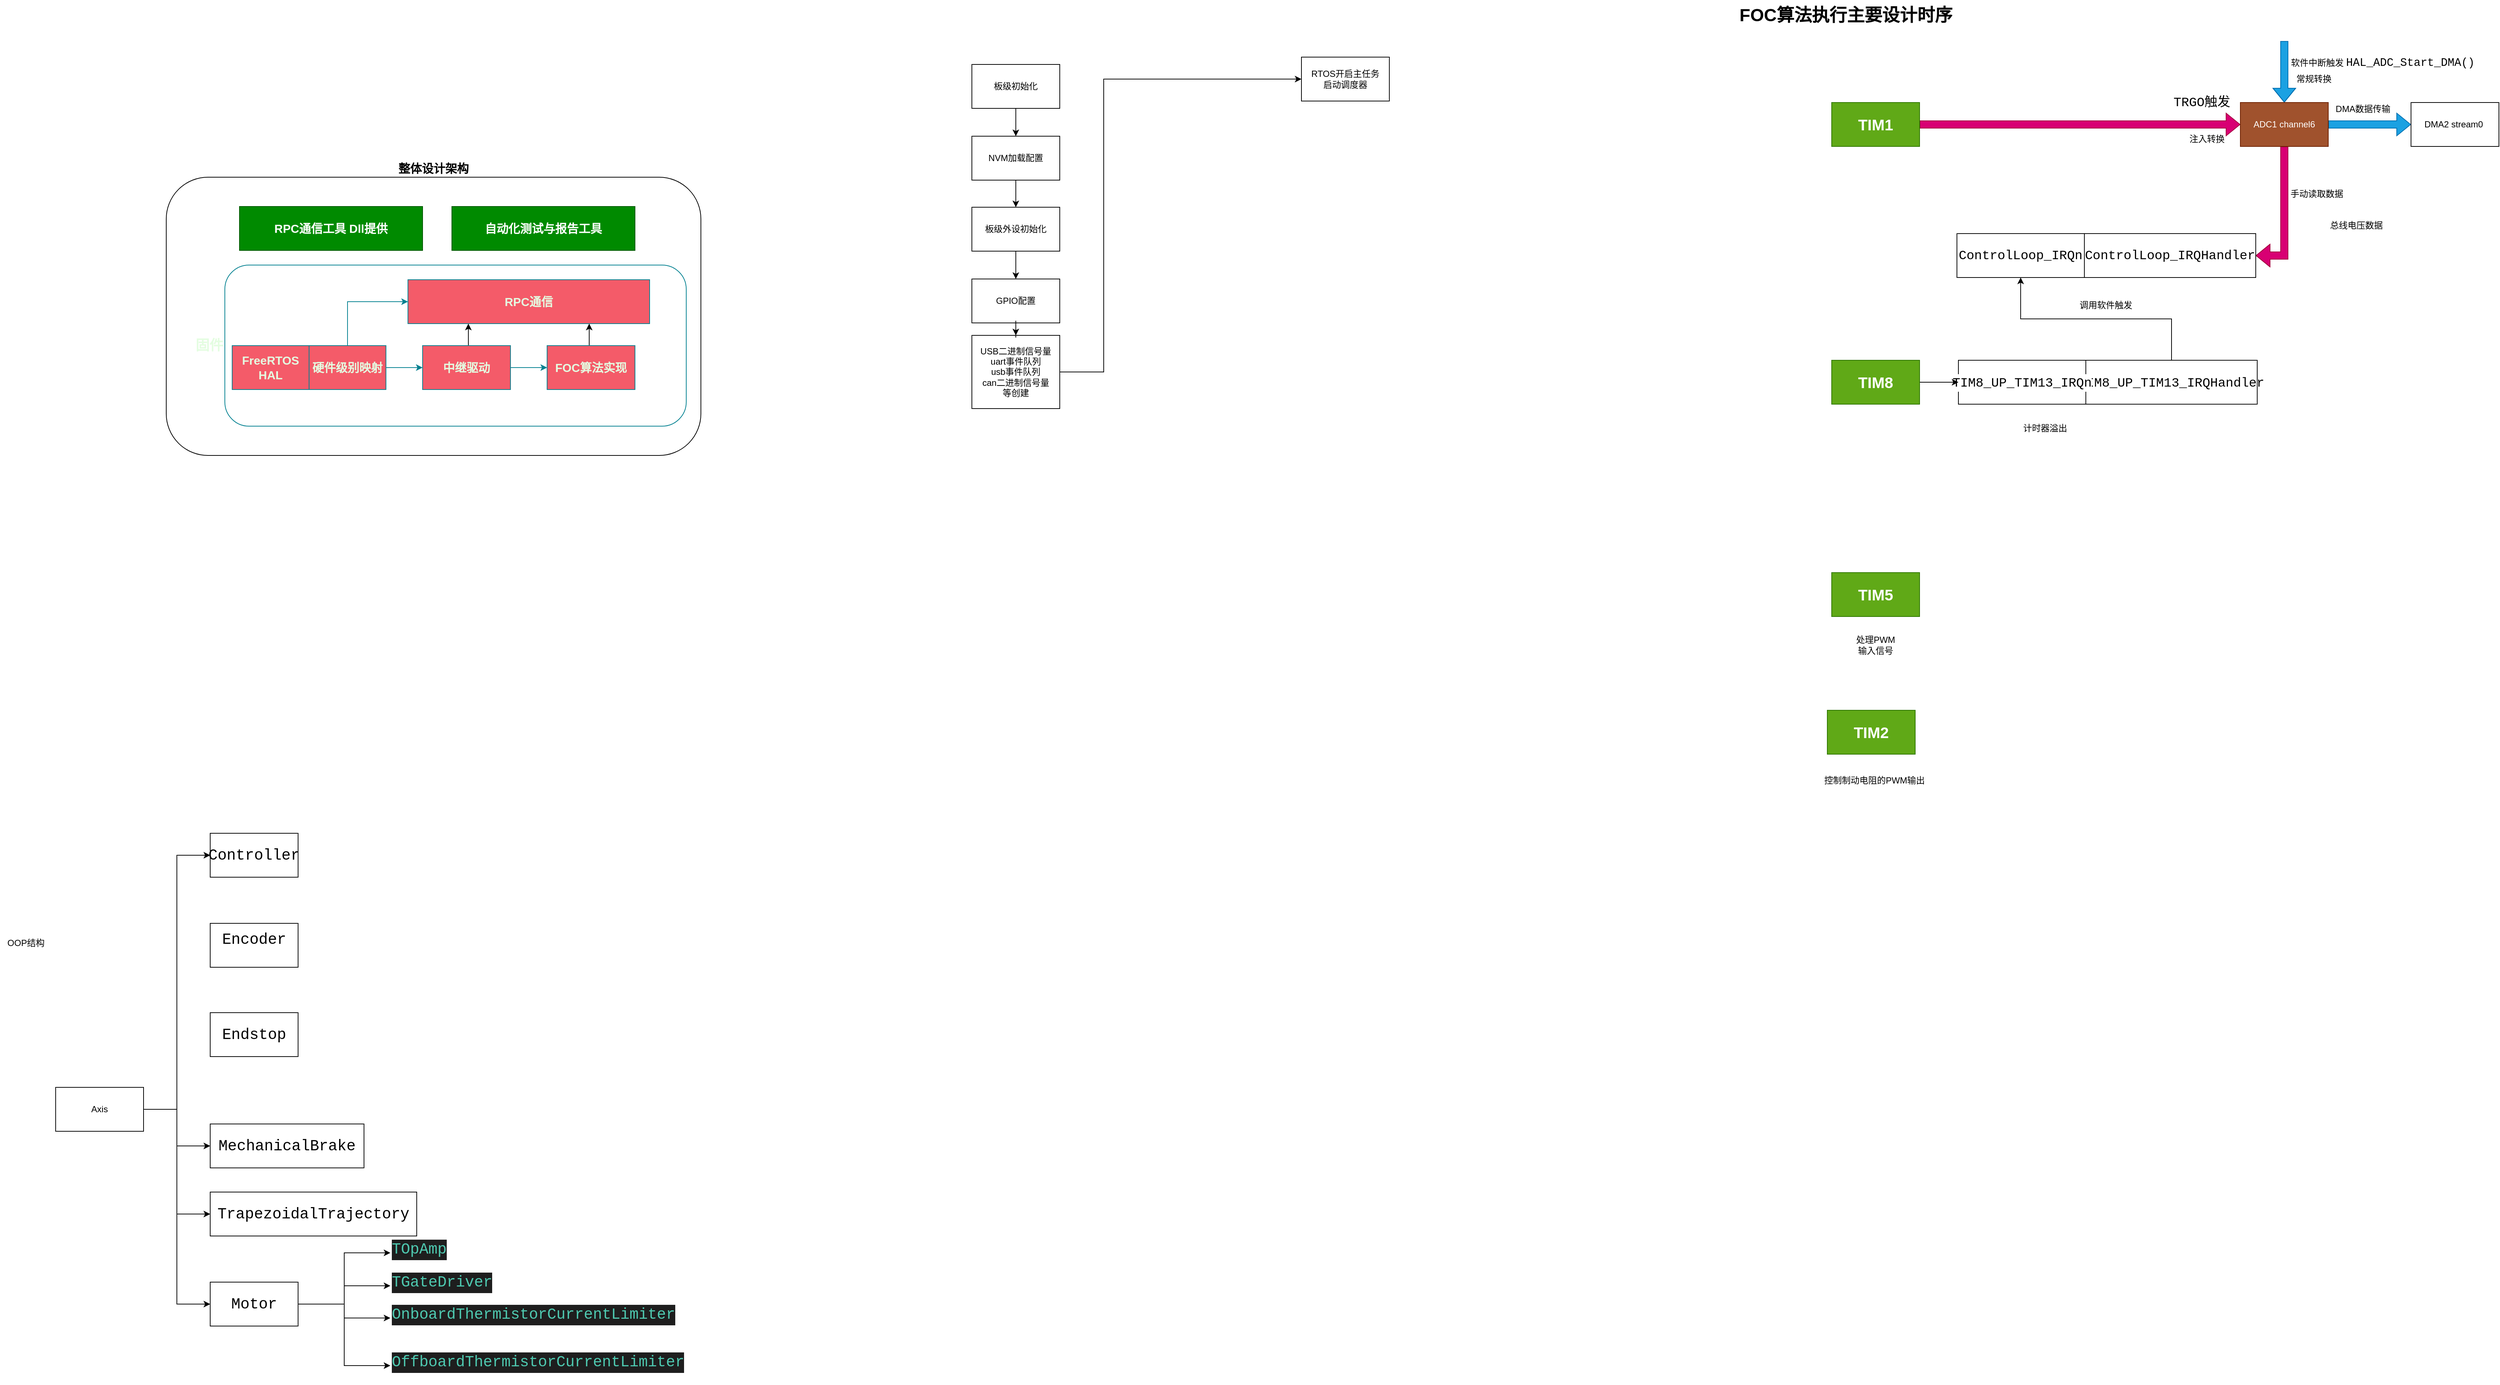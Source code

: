 <mxfile version="26.0.11">
  <diagram name="第 1 页" id="8biO5ifVdaOKBa2SmJb8">
    <mxGraphModel dx="1635" dy="735" grid="0" gridSize="10" guides="1" tooltips="1" connect="1" arrows="1" fold="1" page="0" pageScale="1" pageWidth="1169" pageHeight="827" background="none" math="0" shadow="0" adaptiveColors="auto">
      <root>
        <mxCell id="0" />
        <mxCell id="1" parent="0" />
        <mxCell id="F0WUHosokgH1Jt52Bobb-3" value="整体设计&lt;span style=&quot;background-color: transparent; color: light-dark(rgb(0, 0, 0), rgb(255, 255, 255));&quot;&gt;架构&lt;/span&gt;" style="rounded=1;whiteSpace=wrap;html=1;fontStyle=1;fontSize=16;labelPosition=center;verticalLabelPosition=top;align=center;verticalAlign=bottom;fillColor=none;" parent="1" vertex="1">
          <mxGeometry x="220" y="300" width="730" height="380" as="geometry" />
        </mxCell>
        <mxCell id="BNqlOPU7mWvOLJDjoSkw-2" value="固件" style="rounded=1;whiteSpace=wrap;html=1;strokeColor=#028090;fontColor=light-dark(#E4FDE1, #ffffff);fillColor=none;fontStyle=1;labelPosition=left;verticalLabelPosition=middle;align=right;verticalAlign=middle;spacingLeft=0;fontSize=19;" parent="1" vertex="1">
          <mxGeometry x="300" y="420" width="630" height="220" as="geometry" />
        </mxCell>
        <mxCell id="BNqlOPU7mWvOLJDjoSkw-1" value="RPC通信工具 Dll提供" style="rounded=0;whiteSpace=wrap;html=1;labelBackgroundColor=none;fillColor=#008a00;strokeColor=#005700;fontColor=#ffffff;fontStyle=1;fontSize=16;" parent="1" vertex="1">
          <mxGeometry x="320" y="340" width="250" height="60" as="geometry" />
        </mxCell>
        <mxCell id="BNqlOPU7mWvOLJDjoSkw-4" value="自动化测试与报告工具" style="rounded=0;whiteSpace=wrap;html=1;labelBackgroundColor=none;fillColor=#008a00;strokeColor=#005700;fontColor=#ffffff;fontStyle=1;fontSize=16;" parent="1" vertex="1">
          <mxGeometry x="610" y="340" width="250" height="60" as="geometry" />
        </mxCell>
        <mxCell id="7idneSWE3G47reS1xaLq-1" value="RPC通信" style="rounded=0;whiteSpace=wrap;html=1;labelBackgroundColor=none;fillColor=#F45B69;strokeColor=#028090;fontColor=light-dark(#E4FDE1, #ffffff);fontStyle=1;fontSize=16;" parent="1" vertex="1">
          <mxGeometry x="550" y="440" width="330" height="60" as="geometry" />
        </mxCell>
        <mxCell id="7idneSWE3G47reS1xaLq-7" style="edgeStyle=orthogonalEdgeStyle;rounded=0;orthogonalLoop=1;jettySize=auto;html=1;exitX=1;exitY=0.5;exitDx=0;exitDy=0;entryX=0;entryY=0.5;entryDx=0;entryDy=0;labelBackgroundColor=none;strokeColor=#028090;fontColor=light-dark(#E4FDE1, #ffffff);fontStyle=1;fontSize=16;" parent="1" source="7idneSWE3G47reS1xaLq-2" target="7idneSWE3G47reS1xaLq-3" edge="1">
          <mxGeometry relative="1" as="geometry" />
        </mxCell>
        <mxCell id="F0WUHosokgH1Jt52Bobb-1" style="edgeStyle=orthogonalEdgeStyle;rounded=0;orthogonalLoop=1;jettySize=auto;html=1;exitX=0.5;exitY=0;exitDx=0;exitDy=0;entryX=0.25;entryY=1;entryDx=0;entryDy=0;" parent="1" source="7idneSWE3G47reS1xaLq-2" target="7idneSWE3G47reS1xaLq-1" edge="1">
          <mxGeometry relative="1" as="geometry" />
        </mxCell>
        <mxCell id="7idneSWE3G47reS1xaLq-2" value="中继&lt;span style=&quot;background-color: initial;&quot;&gt;驱动&lt;/span&gt;" style="rounded=0;whiteSpace=wrap;html=1;labelBackgroundColor=none;fillColor=#F45B69;strokeColor=#028090;fontColor=light-dark(#E4FDE1, #ffffff);fontStyle=1;fontSize=16;" parent="1" vertex="1">
          <mxGeometry x="570" y="530" width="120" height="60" as="geometry" />
        </mxCell>
        <mxCell id="F0WUHosokgH1Jt52Bobb-2" style="edgeStyle=orthogonalEdgeStyle;rounded=0;orthogonalLoop=1;jettySize=auto;html=1;exitX=0.5;exitY=0;exitDx=0;exitDy=0;entryX=0.75;entryY=1;entryDx=0;entryDy=0;" parent="1" source="7idneSWE3G47reS1xaLq-3" target="7idneSWE3G47reS1xaLq-1" edge="1">
          <mxGeometry relative="1" as="geometry" />
        </mxCell>
        <mxCell id="7idneSWE3G47reS1xaLq-3" value="FOC算法实现" style="rounded=0;whiteSpace=wrap;html=1;labelBackgroundColor=none;fillColor=#F45B69;strokeColor=#028090;fontColor=light-dark(#E4FDE1, #ffffff);fontStyle=1;fontSize=16;" parent="1" vertex="1">
          <mxGeometry x="740" y="530" width="120" height="60" as="geometry" />
        </mxCell>
        <mxCell id="7idneSWE3G47reS1xaLq-5" value="" style="group;labelBackgroundColor=none;fontColor=light-dark(#E4FDE1, #ffffff);fontStyle=1;fontSize=16;" parent="1" vertex="1" connectable="0">
          <mxGeometry x="310" y="530" width="210" height="60" as="geometry" />
        </mxCell>
        <mxCell id="7F3su67hpWIr7ZEjKbrC-1" value="硬件级别映射" style="rounded=0;whiteSpace=wrap;html=1;labelBackgroundColor=none;fillColor=#F45B69;strokeColor=#028090;fontColor=light-dark(#E4FDE1, #ffffff);fontStyle=1;fontSize=16;" parent="7idneSWE3G47reS1xaLq-5" vertex="1">
          <mxGeometry x="105" width="105" height="60" as="geometry" />
        </mxCell>
        <mxCell id="7idneSWE3G47reS1xaLq-4" value="FreeRTOS&lt;div&gt;HAL&lt;/div&gt;" style="rounded=0;whiteSpace=wrap;html=1;labelBackgroundColor=none;fillColor=#F45B69;strokeColor=#028090;fontColor=light-dark(#E4FDE1, #ffffff);fontStyle=1;fontSize=16;" parent="7idneSWE3G47reS1xaLq-5" vertex="1">
          <mxGeometry width="105" height="60" as="geometry" />
        </mxCell>
        <mxCell id="7idneSWE3G47reS1xaLq-6" style="edgeStyle=orthogonalEdgeStyle;rounded=0;orthogonalLoop=1;jettySize=auto;html=1;exitX=1;exitY=0.5;exitDx=0;exitDy=0;entryX=0;entryY=0.5;entryDx=0;entryDy=0;labelBackgroundColor=none;strokeColor=#028090;fontColor=light-dark(#E4FDE1, #ffffff);fontStyle=1;fontSize=16;" parent="1" source="7F3su67hpWIr7ZEjKbrC-1" target="7idneSWE3G47reS1xaLq-2" edge="1">
          <mxGeometry relative="1" as="geometry" />
        </mxCell>
        <mxCell id="7idneSWE3G47reS1xaLq-8" style="edgeStyle=orthogonalEdgeStyle;rounded=0;orthogonalLoop=1;jettySize=auto;html=1;exitX=0.5;exitY=0;exitDx=0;exitDy=0;entryX=0;entryY=0.5;entryDx=0;entryDy=0;labelBackgroundColor=none;strokeColor=#028090;fontColor=light-dark(#E4FDE1, #ffffff);fontStyle=1;fontSize=16;" parent="1" source="7F3su67hpWIr7ZEjKbrC-1" target="7idneSWE3G47reS1xaLq-1" edge="1">
          <mxGeometry relative="1" as="geometry" />
        </mxCell>
        <mxCell id="F0WUHosokgH1Jt52Bobb-6" value="" style="edgeStyle=orthogonalEdgeStyle;rounded=0;orthogonalLoop=1;jettySize=auto;html=1;labelBackgroundColor=none;fontColor=#FF0000;fillColor=none;" parent="1" source="F0WUHosokgH1Jt52Bobb-4" target="F0WUHosokgH1Jt52Bobb-5" edge="1">
          <mxGeometry relative="1" as="geometry" />
        </mxCell>
        <mxCell id="F0WUHosokgH1Jt52Bobb-4" value="板级初始化" style="rounded=0;whiteSpace=wrap;html=1;labelBackgroundColor=none;fillColor=none;" parent="1" vertex="1">
          <mxGeometry x="1320" y="146" width="120" height="60" as="geometry" />
        </mxCell>
        <mxCell id="F0WUHosokgH1Jt52Bobb-8" value="" style="edgeStyle=orthogonalEdgeStyle;rounded=0;orthogonalLoop=1;jettySize=auto;html=1;labelBackgroundColor=none;fontColor=#FF0000;fillColor=none;" parent="1" source="F0WUHosokgH1Jt52Bobb-5" target="F0WUHosokgH1Jt52Bobb-7" edge="1">
          <mxGeometry relative="1" as="geometry" />
        </mxCell>
        <mxCell id="F0WUHosokgH1Jt52Bobb-5" value="NVM加载配置" style="rounded=0;whiteSpace=wrap;html=1;labelBackgroundColor=none;fillColor=none;" parent="1" vertex="1">
          <mxGeometry x="1320" y="244" width="120" height="60" as="geometry" />
        </mxCell>
        <mxCell id="F0WUHosokgH1Jt52Bobb-10" value="" style="edgeStyle=orthogonalEdgeStyle;rounded=0;orthogonalLoop=1;jettySize=auto;html=1;labelBackgroundColor=none;fontColor=#FF0000;fillColor=none;" parent="1" source="F0WUHosokgH1Jt52Bobb-7" target="F0WUHosokgH1Jt52Bobb-9" edge="1">
          <mxGeometry relative="1" as="geometry" />
        </mxCell>
        <mxCell id="F0WUHosokgH1Jt52Bobb-7" value="板级外设初始化" style="rounded=0;whiteSpace=wrap;html=1;labelBackgroundColor=none;fillColor=none;" parent="1" vertex="1">
          <mxGeometry x="1320" y="341" width="120" height="60" as="geometry" />
        </mxCell>
        <mxCell id="F0WUHosokgH1Jt52Bobb-12" value="" style="edgeStyle=orthogonalEdgeStyle;rounded=0;orthogonalLoop=1;jettySize=auto;html=1;labelBackgroundColor=none;fontColor=#FF0000;fillColor=none;" parent="1" source="F0WUHosokgH1Jt52Bobb-9" target="F0WUHosokgH1Jt52Bobb-11" edge="1">
          <mxGeometry relative="1" as="geometry" />
        </mxCell>
        <mxCell id="F0WUHosokgH1Jt52Bobb-9" value="GPIO配置" style="rounded=0;whiteSpace=wrap;html=1;labelBackgroundColor=none;fillColor=none;" parent="1" vertex="1">
          <mxGeometry x="1320" y="439" width="120" height="60" as="geometry" />
        </mxCell>
        <mxCell id="F0WUHosokgH1Jt52Bobb-14" value="" style="edgeStyle=orthogonalEdgeStyle;rounded=0;orthogonalLoop=1;jettySize=auto;html=1;entryX=0;entryY=0.5;entryDx=0;entryDy=0;labelBackgroundColor=none;fontColor=#FF0000;fillColor=none;" parent="1" source="F0WUHosokgH1Jt52Bobb-11" target="F0WUHosokgH1Jt52Bobb-13" edge="1">
          <mxGeometry relative="1" as="geometry">
            <Array as="points">
              <mxPoint x="1500" y="566" />
              <mxPoint x="1500" y="166" />
            </Array>
          </mxGeometry>
        </mxCell>
        <mxCell id="F0WUHosokgH1Jt52Bobb-11" value="USB二进制信号量&lt;div&gt;uart事件队列&lt;/div&gt;&lt;div&gt;usb事件队列&lt;/div&gt;&lt;div&gt;can二进制信号量&lt;/div&gt;&lt;div&gt;等创建&lt;/div&gt;" style="rounded=0;whiteSpace=wrap;html=1;labelBackgroundColor=none;fillColor=none;" parent="1" vertex="1">
          <mxGeometry x="1320" y="516" width="120" height="100" as="geometry" />
        </mxCell>
        <mxCell id="F0WUHosokgH1Jt52Bobb-13" value="RTOS开启主任务&lt;div&gt;启动调度器&lt;/div&gt;" style="whiteSpace=wrap;html=1;rounded=0;labelBackgroundColor=none;fillColor=none;" parent="1" vertex="1">
          <mxGeometry x="1770" y="136" width="120" height="60" as="geometry" />
        </mxCell>
        <mxCell id="3kmo7YIdoAM12e9ZociS-3" style="edgeStyle=orthogonalEdgeStyle;rounded=0;orthogonalLoop=1;jettySize=auto;html=1;exitX=1;exitY=0.5;exitDx=0;exitDy=0;entryX=0;entryY=0.5;entryDx=0;entryDy=0;fillColor=#d80073;strokeColor=#A50040;shape=flexArrow;" edge="1" parent="1" source="3kmo7YIdoAM12e9ZociS-1" target="3kmo7YIdoAM12e9ZociS-2">
          <mxGeometry relative="1" as="geometry" />
        </mxCell>
        <mxCell id="3kmo7YIdoAM12e9ZociS-1" value="TIM1" style="rounded=0;whiteSpace=wrap;html=1;fillColor=#60a917;fontColor=light-dark(#FFFFFF,#FFFFFF);strokeColor=#2D7600;fontStyle=1;fontSize=21;" vertex="1" parent="1">
          <mxGeometry x="2494" y="198" width="120" height="60" as="geometry" />
        </mxCell>
        <mxCell id="3kmo7YIdoAM12e9ZociS-8" style="edgeStyle=orthogonalEdgeStyle;rounded=0;orthogonalLoop=1;jettySize=auto;html=1;exitX=0.5;exitY=0;exitDx=0;exitDy=0;startArrow=classic;startFill=0;endArrow=none;fillColor=#1ba1e2;strokeColor=#006EAF;shape=flexArrow;" edge="1" parent="1" source="3kmo7YIdoAM12e9ZociS-2">
          <mxGeometry relative="1" as="geometry">
            <mxPoint x="3112" y="114" as="targetPoint" />
          </mxGeometry>
        </mxCell>
        <mxCell id="3kmo7YIdoAM12e9ZociS-9" style="edgeStyle=orthogonalEdgeStyle;rounded=0;orthogonalLoop=1;jettySize=auto;html=1;exitX=1;exitY=0.5;exitDx=0;exitDy=0;fillColor=#1ba1e2;strokeColor=#006EAF;shape=flexArrow;entryX=0;entryY=0.5;entryDx=0;entryDy=0;" edge="1" parent="1" source="3kmo7YIdoAM12e9ZociS-2" target="3kmo7YIdoAM12e9ZociS-10">
          <mxGeometry relative="1" as="geometry">
            <mxPoint x="3221.676" y="228.108" as="targetPoint" />
          </mxGeometry>
        </mxCell>
        <mxCell id="3kmo7YIdoAM12e9ZociS-17" style="edgeStyle=orthogonalEdgeStyle;rounded=0;orthogonalLoop=1;jettySize=auto;html=1;exitX=0.5;exitY=1;exitDx=0;exitDy=0;entryX=1;entryY=0.5;entryDx=0;entryDy=0;fillColor=#d80073;strokeColor=#A50040;shape=flexArrow;" edge="1" parent="1" source="3kmo7YIdoAM12e9ZociS-2" target="3kmo7YIdoAM12e9ZociS-15">
          <mxGeometry relative="1" as="geometry" />
        </mxCell>
        <mxCell id="3kmo7YIdoAM12e9ZociS-2" value="ADC1 channel6" style="rounded=0;whiteSpace=wrap;html=1;fillColor=#a0522d;fontColor=#ffffff;strokeColor=#6D1F00;" vertex="1" parent="1">
          <mxGeometry x="3052" y="198" width="120" height="60" as="geometry" />
        </mxCell>
        <mxCell id="3kmo7YIdoAM12e9ZociS-4" value="&lt;p style=&quot;font-family: Consolas, &amp;quot;Courier New&amp;quot;, monospace; font-size: 17.6px; line-height: 24px; white-space-collapse: preserve;&quot;&gt;&lt;span style=&quot;&quot;&gt;TRGO触发&lt;/span&gt;&lt;/p&gt;" style="text;html=1;align=center;verticalAlign=middle;resizable=0;points=[];autosize=1;strokeColor=none;fillColor=none;fontColor=default;labelBackgroundColor=none;" vertex="1" parent="1">
          <mxGeometry x="2953" y="161" width="92" height="71" as="geometry" />
        </mxCell>
        <mxCell id="3kmo7YIdoAM12e9ZociS-5" value="注入转换" style="text;html=1;align=center;verticalAlign=middle;resizable=0;points=[];autosize=1;strokeColor=none;fillColor=none;" vertex="1" parent="1">
          <mxGeometry x="2973" y="235" width="66" height="26" as="geometry" />
        </mxCell>
        <mxCell id="3kmo7YIdoAM12e9ZociS-7" value="软件中断触发&amp;nbsp;&lt;span style=&quot;font-family: Consolas, &amp;quot;Courier New&amp;quot;, monospace; font-size: 15.4px; white-space-collapse: preserve;&quot;&gt;HAL_ADC_Start_DMA&lt;/span&gt;&lt;span style=&quot;font-family: Consolas, &amp;quot;Courier New&amp;quot;, monospace; font-size: 15.4px; white-space-collapse: preserve;&quot;&gt;&lt;font&gt;()&lt;/font&gt;&lt;/span&gt;" style="text;html=1;align=center;verticalAlign=middle;resizable=0;points=[];autosize=1;strokeColor=none;fillColor=none;fontColor=default;" vertex="1" parent="1">
          <mxGeometry x="3119" y="129" width="254" height="30" as="geometry" />
        </mxCell>
        <mxCell id="3kmo7YIdoAM12e9ZociS-10" value="DMA2 stream0&amp;nbsp;" style="whiteSpace=wrap;html=1;" vertex="1" parent="1">
          <mxGeometry x="3285" y="198" width="120" height="60" as="geometry" />
        </mxCell>
        <mxCell id="3kmo7YIdoAM12e9ZociS-11" value="常规转换" style="text;html=1;align=center;verticalAlign=middle;resizable=0;points=[];autosize=1;strokeColor=none;fillColor=none;" vertex="1" parent="1">
          <mxGeometry x="3119" y="153" width="66" height="26" as="geometry" />
        </mxCell>
        <mxCell id="3kmo7YIdoAM12e9ZociS-12" value="DMA数据传输" style="text;html=1;align=center;verticalAlign=middle;resizable=0;points=[];autosize=1;strokeColor=none;fillColor=none;" vertex="1" parent="1">
          <mxGeometry x="3172" y="194" width="93" height="26" as="geometry" />
        </mxCell>
        <mxCell id="3kmo7YIdoAM12e9ZociS-18" value="手动读取数据" style="text;html=1;align=center;verticalAlign=middle;resizable=0;points=[];autosize=1;strokeColor=none;fillColor=none;" vertex="1" parent="1">
          <mxGeometry x="3111" y="310" width="90" height="26" as="geometry" />
        </mxCell>
        <mxCell id="3kmo7YIdoAM12e9ZociS-22" value="" style="group" vertex="1" connectable="0" parent="1">
          <mxGeometry x="2665" y="377" width="408" height="60" as="geometry" />
        </mxCell>
        <mxCell id="3kmo7YIdoAM12e9ZociS-15" value="&lt;span style=&quot;font-family: Consolas, &amp;quot;Courier New&amp;quot;, monospace; font-size: 17.6px; text-align: left; white-space: pre;&quot;&gt;ControlLoop_IRQHandler&lt;/span&gt;" style="rounded=0;whiteSpace=wrap;html=1;" vertex="1" parent="3kmo7YIdoAM12e9ZociS-22">
          <mxGeometry x="174" width="234" height="60" as="geometry" />
        </mxCell>
        <mxCell id="3kmo7YIdoAM12e9ZociS-21" value="&lt;span style=&quot;font-family: Consolas, &amp;quot;Courier New&amp;quot;, monospace; font-size: 17.6px; font-style: normal; font-variant-ligatures: normal; font-variant-caps: normal; font-weight: 400; letter-spacing: normal; orphans: 2; text-align: left; text-indent: 0px; text-transform: none; widows: 2; word-spacing: 0px; -webkit-text-stroke-width: 0px; white-space: pre; text-decoration-thickness: initial; text-decoration-style: initial; text-decoration-color: initial; float: none; display: inline !important;&quot;&gt;ControlLoop_IRQn&lt;/span&gt;" style="rounded=0;whiteSpace=wrap;html=1;fontColor=default;labelBackgroundColor=none;" vertex="1" parent="3kmo7YIdoAM12e9ZociS-22">
          <mxGeometry width="174" height="60" as="geometry" />
        </mxCell>
        <mxCell id="3kmo7YIdoAM12e9ZociS-28" value="" style="group" vertex="1" connectable="0" parent="1">
          <mxGeometry x="2667" y="550" width="408" height="60" as="geometry" />
        </mxCell>
        <mxCell id="3kmo7YIdoAM12e9ZociS-26" value="&lt;div style=&quot;font-family: Consolas, &amp;quot;Courier New&amp;quot;, monospace; font-size: 17.6px; line-height: 24px; white-space: pre;&quot;&gt;&lt;span style=&quot;&quot;&gt;TIM8_UP_TIM13_IRQHandler&lt;/span&gt;&lt;/div&gt;" style="rounded=0;whiteSpace=wrap;html=1;container=0;fontColor=default;labelBackgroundColor=none;" vertex="1" parent="3kmo7YIdoAM12e9ZociS-28">
          <mxGeometry x="174" width="234" height="60" as="geometry" />
        </mxCell>
        <mxCell id="3kmo7YIdoAM12e9ZociS-27" value="&lt;div style=&quot;font-family: Consolas, &amp;quot;Courier New&amp;quot;, monospace; font-size: 17.6px; line-height: 24px; white-space: pre;&quot;&gt;&lt;span style=&quot;&quot;&gt;TIM8_UP_TIM13_IRQn&lt;/span&gt;&lt;/div&gt;" style="rounded=0;whiteSpace=wrap;html=1;fontColor=default;labelBackgroundColor=default;container=0;" vertex="1" parent="3kmo7YIdoAM12e9ZociS-28">
          <mxGeometry width="174" height="60" as="geometry" />
        </mxCell>
        <mxCell id="3kmo7YIdoAM12e9ZociS-29" style="edgeStyle=orthogonalEdgeStyle;rounded=0;orthogonalLoop=1;jettySize=auto;html=1;exitX=0.5;exitY=0;exitDx=0;exitDy=0;entryX=0.5;entryY=1;entryDx=0;entryDy=0;" edge="1" parent="1" source="3kmo7YIdoAM12e9ZociS-26" target="3kmo7YIdoAM12e9ZociS-21">
          <mxGeometry relative="1" as="geometry" />
        </mxCell>
        <mxCell id="3kmo7YIdoAM12e9ZociS-30" value="调用软件触发" style="text;html=1;align=center;verticalAlign=middle;resizable=0;points=[];autosize=1;strokeColor=none;fillColor=none;" vertex="1" parent="1">
          <mxGeometry x="2823" y="462" width="90" height="26" as="geometry" />
        </mxCell>
        <mxCell id="3kmo7YIdoAM12e9ZociS-32" style="edgeStyle=orthogonalEdgeStyle;rounded=0;orthogonalLoop=1;jettySize=auto;html=1;exitX=1;exitY=0.5;exitDx=0;exitDy=0;entryX=0;entryY=0.5;entryDx=0;entryDy=0;" edge="1" parent="1" source="3kmo7YIdoAM12e9ZociS-31" target="3kmo7YIdoAM12e9ZociS-27">
          <mxGeometry relative="1" as="geometry" />
        </mxCell>
        <mxCell id="3kmo7YIdoAM12e9ZociS-31" value="TIM8" style="rounded=0;whiteSpace=wrap;html=1;fillColor=#60a917;fontColor=light-dark(#FFFFFF,#FFFFFF);strokeColor=#2D7600;fontStyle=1;fontSize=21;" vertex="1" parent="1">
          <mxGeometry x="2494" y="550" width="120" height="60" as="geometry" />
        </mxCell>
        <mxCell id="3kmo7YIdoAM12e9ZociS-33" value="计时器溢出" style="text;html=1;align=center;verticalAlign=middle;resizable=0;points=[];autosize=1;strokeColor=none;fillColor=none;" vertex="1" parent="1">
          <mxGeometry x="2746" y="630" width="78" height="26" as="geometry" />
        </mxCell>
        <mxCell id="3kmo7YIdoAM12e9ZociS-34" value="FOC算法执行主要设计时序" style="text;html=1;align=center;verticalAlign=middle;resizable=0;points=[];autosize=1;strokeColor=none;fillColor=none;fontStyle=1;fontSize=24;" vertex="1" parent="1">
          <mxGeometry x="2358" y="58" width="309" height="41" as="geometry" />
        </mxCell>
        <mxCell id="3kmo7YIdoAM12e9ZociS-35" value="TIM5" style="rounded=0;whiteSpace=wrap;html=1;fillColor=#60a917;fontColor=light-dark(#FFFFFF,#FFFFFF);strokeColor=#2D7600;fontStyle=1;fontSize=21;" vertex="1" parent="1">
          <mxGeometry x="2494" y="840" width="120" height="60" as="geometry" />
        </mxCell>
        <mxCell id="3kmo7YIdoAM12e9ZociS-36" value="处理PWM输入信号" style="text;html=1;align=center;verticalAlign=middle;whiteSpace=wrap;rounded=0;" vertex="1" parent="1">
          <mxGeometry x="2524" y="924" width="60" height="30" as="geometry" />
        </mxCell>
        <mxCell id="3kmo7YIdoAM12e9ZociS-38" value="TIM2" style="rounded=0;whiteSpace=wrap;html=1;fillColor=#60a917;fontColor=light-dark(#FFFFFF,#FFFFFF);strokeColor=#2D7600;fontStyle=1;fontSize=21;" vertex="1" parent="1">
          <mxGeometry x="2488" y="1028" width="120" height="60" as="geometry" />
        </mxCell>
        <mxCell id="3kmo7YIdoAM12e9ZociS-39" value="控制制动电阻的PWM输出" style="text;html=1;align=center;verticalAlign=middle;resizable=0;points=[];autosize=1;strokeColor=none;fillColor=none;" vertex="1" parent="1">
          <mxGeometry x="2474" y="1111" width="155" height="26" as="geometry" />
        </mxCell>
        <mxCell id="3kmo7YIdoAM12e9ZociS-40" value="总线电压数据" style="text;html=1;align=center;verticalAlign=middle;resizable=0;points=[];autosize=1;strokeColor=none;fillColor=none;" vertex="1" parent="1">
          <mxGeometry x="3165" y="353" width="90" height="26" as="geometry" />
        </mxCell>
        <mxCell id="3kmo7YIdoAM12e9ZociS-53" style="edgeStyle=orthogonalEdgeStyle;rounded=0;orthogonalLoop=1;jettySize=auto;html=1;exitX=1;exitY=0.5;exitDx=0;exitDy=0;entryX=0;entryY=0.5;entryDx=0;entryDy=0;" edge="1" parent="1" source="3kmo7YIdoAM12e9ZociS-41" target="3kmo7YIdoAM12e9ZociS-43">
          <mxGeometry relative="1" as="geometry" />
        </mxCell>
        <mxCell id="3kmo7YIdoAM12e9ZociS-56" style="edgeStyle=orthogonalEdgeStyle;rounded=0;orthogonalLoop=1;jettySize=auto;html=1;exitX=1;exitY=0.5;exitDx=0;exitDy=0;entryX=0;entryY=0.5;entryDx=0;entryDy=0;" edge="1" parent="1" source="3kmo7YIdoAM12e9ZociS-41" target="3kmo7YIdoAM12e9ZociS-47">
          <mxGeometry relative="1" as="geometry" />
        </mxCell>
        <mxCell id="3kmo7YIdoAM12e9ZociS-57" style="edgeStyle=orthogonalEdgeStyle;rounded=0;orthogonalLoop=1;jettySize=auto;html=1;exitX=1;exitY=0.5;exitDx=0;exitDy=0;entryX=0;entryY=0.5;entryDx=0;entryDy=0;" edge="1" parent="1" source="3kmo7YIdoAM12e9ZociS-41" target="3kmo7YIdoAM12e9ZociS-46">
          <mxGeometry relative="1" as="geometry" />
        </mxCell>
        <mxCell id="3kmo7YIdoAM12e9ZociS-58" style="edgeStyle=orthogonalEdgeStyle;rounded=0;orthogonalLoop=1;jettySize=auto;html=1;exitX=1;exitY=0.5;exitDx=0;exitDy=0;entryX=0;entryY=0.5;entryDx=0;entryDy=0;" edge="1" parent="1" source="3kmo7YIdoAM12e9ZociS-41" target="3kmo7YIdoAM12e9ZociS-44">
          <mxGeometry relative="1" as="geometry" />
        </mxCell>
        <mxCell id="3kmo7YIdoAM12e9ZociS-41" value="Axis" style="rounded=0;whiteSpace=wrap;html=1;fontColor=default;labelBackgroundColor=none;" vertex="1" parent="1">
          <mxGeometry x="69" y="1543" width="120" height="60" as="geometry" />
        </mxCell>
        <mxCell id="3kmo7YIdoAM12e9ZociS-43" value="&lt;div style=&quot;font-family: Consolas, &amp;quot;Courier New&amp;quot;, monospace; font-size: 20.8px; line-height: 28px; white-space: pre;&quot;&gt;&lt;span style=&quot;&quot;&gt;Controller&lt;/span&gt;&lt;/div&gt;" style="rounded=0;whiteSpace=wrap;html=1;fontColor=default;labelBackgroundColor=none;" vertex="1" parent="1">
          <mxGeometry x="280" y="1196" width="120" height="60" as="geometry" />
        </mxCell>
        <mxCell id="3kmo7YIdoAM12e9ZociS-59" style="edgeStyle=orthogonalEdgeStyle;rounded=0;orthogonalLoop=1;jettySize=auto;html=1;exitX=1;exitY=0.5;exitDx=0;exitDy=0;entryX=0;entryY=0.5;entryDx=0;entryDy=0;" edge="1" parent="1" source="3kmo7YIdoAM12e9ZociS-44" target="3kmo7YIdoAM12e9ZociS-49">
          <mxGeometry relative="1" as="geometry" />
        </mxCell>
        <mxCell id="3kmo7YIdoAM12e9ZociS-60" style="edgeStyle=orthogonalEdgeStyle;rounded=0;orthogonalLoop=1;jettySize=auto;html=1;exitX=1;exitY=0.5;exitDx=0;exitDy=0;" edge="1" parent="1" source="3kmo7YIdoAM12e9ZociS-44" target="3kmo7YIdoAM12e9ZociS-48">
          <mxGeometry relative="1" as="geometry" />
        </mxCell>
        <mxCell id="3kmo7YIdoAM12e9ZociS-61" style="edgeStyle=orthogonalEdgeStyle;rounded=0;orthogonalLoop=1;jettySize=auto;html=1;exitX=1;exitY=0.5;exitDx=0;exitDy=0;entryX=0;entryY=0.5;entryDx=0;entryDy=0;" edge="1" parent="1" source="3kmo7YIdoAM12e9ZociS-44" target="3kmo7YIdoAM12e9ZociS-50">
          <mxGeometry relative="1" as="geometry" />
        </mxCell>
        <mxCell id="3kmo7YIdoAM12e9ZociS-62" style="edgeStyle=orthogonalEdgeStyle;rounded=0;orthogonalLoop=1;jettySize=auto;html=1;exitX=1;exitY=0.5;exitDx=0;exitDy=0;entryX=0;entryY=0.5;entryDx=0;entryDy=0;" edge="1" parent="1" source="3kmo7YIdoAM12e9ZociS-44" target="3kmo7YIdoAM12e9ZociS-51">
          <mxGeometry relative="1" as="geometry" />
        </mxCell>
        <mxCell id="3kmo7YIdoAM12e9ZociS-44" value="&lt;div style=&quot;font-family: Consolas, &amp;quot;Courier New&amp;quot;, monospace; font-size: 20.8px; line-height: 28px; white-space: pre;&quot;&gt;&lt;span style=&quot;&quot;&gt;Motor&lt;/span&gt;&lt;/div&gt;" style="rounded=0;whiteSpace=wrap;html=1;fontColor=default;labelBackgroundColor=none;" vertex="1" parent="1">
          <mxGeometry x="280" y="1809" width="120" height="60" as="geometry" />
        </mxCell>
        <mxCell id="3kmo7YIdoAM12e9ZociS-46" value="&lt;div style=&quot;font-family: Consolas, &amp;quot;Courier New&amp;quot;, monospace; font-size: 20.8px; line-height: 28px; white-space: pre;&quot;&gt;&lt;span style=&quot;&quot;&gt;TrapezoidalTrajectory&lt;/span&gt;&lt;/div&gt;" style="rounded=0;whiteSpace=wrap;html=1;fontColor=default;labelBackgroundColor=none;" vertex="1" parent="1">
          <mxGeometry x="280" y="1686" width="282" height="60" as="geometry" />
        </mxCell>
        <mxCell id="3kmo7YIdoAM12e9ZociS-47" value="&lt;div style=&quot;font-family: Consolas, &amp;quot;Courier New&amp;quot;, monospace; font-size: 20.8px; line-height: 28px; white-space: pre;&quot;&gt;&lt;span style=&quot;&quot;&gt;MechanicalBrake&lt;/span&gt;&lt;/div&gt;" style="rounded=0;whiteSpace=wrap;html=1;fontColor=default;labelBackgroundColor=default;" vertex="1" parent="1">
          <mxGeometry x="280" y="1593" width="210" height="60" as="geometry" />
        </mxCell>
        <mxCell id="3kmo7YIdoAM12e9ZociS-48" value="&lt;div style=&quot;color: #dadada;background-color: #1e1e1e;font-family: Consolas, &#39;Courier New&#39;, monospace;font-weight: normal;font-size: 20.8px;line-height: 28px;white-space: pre;&quot;&gt;&lt;div&gt;&lt;span style=&quot;color: #4ec9b0;&quot;&gt;TGateDriver&lt;/span&gt;&lt;/div&gt;&lt;/div&gt;" style="text;whiteSpace=wrap;html=1;" vertex="1" parent="1">
          <mxGeometry x="525.998" y="1789" width="154" height="50" as="geometry" />
        </mxCell>
        <mxCell id="3kmo7YIdoAM12e9ZociS-49" value="&lt;div style=&quot;color: #dadada;background-color: #1e1e1e;font-family: Consolas, &#39;Courier New&#39;, monospace;font-weight: normal;font-size: 20.8px;line-height: 28px;white-space: pre;&quot;&gt;&lt;div&gt;&lt;span style=&quot;color: #4ec9b0;&quot;&gt;TOpAmp&lt;/span&gt;&lt;/div&gt;&lt;/div&gt;" style="text;whiteSpace=wrap;html=1;" vertex="1" parent="1">
          <mxGeometry x="525.998" y="1743.998" width="97" height="50" as="geometry" />
        </mxCell>
        <mxCell id="3kmo7YIdoAM12e9ZociS-50" value="&lt;div style=&quot;color: #dadada;background-color: #1e1e1e;font-family: Consolas, &#39;Courier New&#39;, monospace;font-weight: normal;font-size: 20.8px;line-height: 28px;white-space: pre;&quot;&gt;&lt;div&gt;&lt;span style=&quot;color: #4ec9b0;&quot;&gt;OnboardThermistorCurrentLimiter&lt;/span&gt;&lt;/div&gt;&lt;/div&gt;" style="text;whiteSpace=wrap;html=1;" vertex="1" parent="1">
          <mxGeometry x="525.998" y="1833" width="395" height="50" as="geometry" />
        </mxCell>
        <mxCell id="3kmo7YIdoAM12e9ZociS-51" value="&lt;div style=&quot;color: #dadada;background-color: #1e1e1e;font-family: Consolas, &#39;Courier New&#39;, monospace;font-weight: normal;font-size: 20.8px;line-height: 28px;white-space: pre;&quot;&gt;&lt;div&gt;&lt;span style=&quot;color: #4ec9b0;&quot;&gt;OffboardThermistorCurrentLimiter&lt;/span&gt;&lt;/div&gt;&lt;/div&gt;" style="text;whiteSpace=wrap;html=1;" vertex="1" parent="1">
          <mxGeometry x="525.998" y="1898.004" width="394" height="50" as="geometry" />
        </mxCell>
        <mxCell id="3kmo7YIdoAM12e9ZociS-63" value="OOP结构" style="text;html=1;align=center;verticalAlign=middle;resizable=0;points=[];autosize=1;strokeColor=none;fillColor=none;" vertex="1" parent="1">
          <mxGeometry x="-7" y="1333" width="69" height="26" as="geometry" />
        </mxCell>
        <mxCell id="3kmo7YIdoAM12e9ZociS-65" value="&#xa;&lt;div style=&quot;font-family: Consolas, &amp;quot;Courier New&amp;quot;, monospace; font-weight: normal; font-size: 20.8px; line-height: 28px; white-space: pre;&quot;&gt;&lt;div&gt;&lt;span style=&quot;&quot;&gt;Encoder&lt;/span&gt;&lt;/div&gt;&lt;/div&gt;&#xa;&#xa;" style="rounded=0;whiteSpace=wrap;html=1;fontColor=default;labelBackgroundColor=none;" vertex="1" parent="1">
          <mxGeometry x="280" y="1319" width="120" height="60" as="geometry" />
        </mxCell>
        <mxCell id="3kmo7YIdoAM12e9ZociS-66" value="&lt;div style=&quot;font-family: Consolas, &amp;quot;Courier New&amp;quot;, monospace; font-size: 20.8px; line-height: 28px; white-space: pre;&quot;&gt;&lt;span style=&quot;&quot;&gt;Endstop&lt;/span&gt;&lt;/div&gt;" style="rounded=0;whiteSpace=wrap;html=1;fontColor=default;labelBackgroundColor=none;" vertex="1" parent="1">
          <mxGeometry x="280" y="1441" width="120" height="60" as="geometry" />
        </mxCell>
      </root>
    </mxGraphModel>
  </diagram>
</mxfile>

